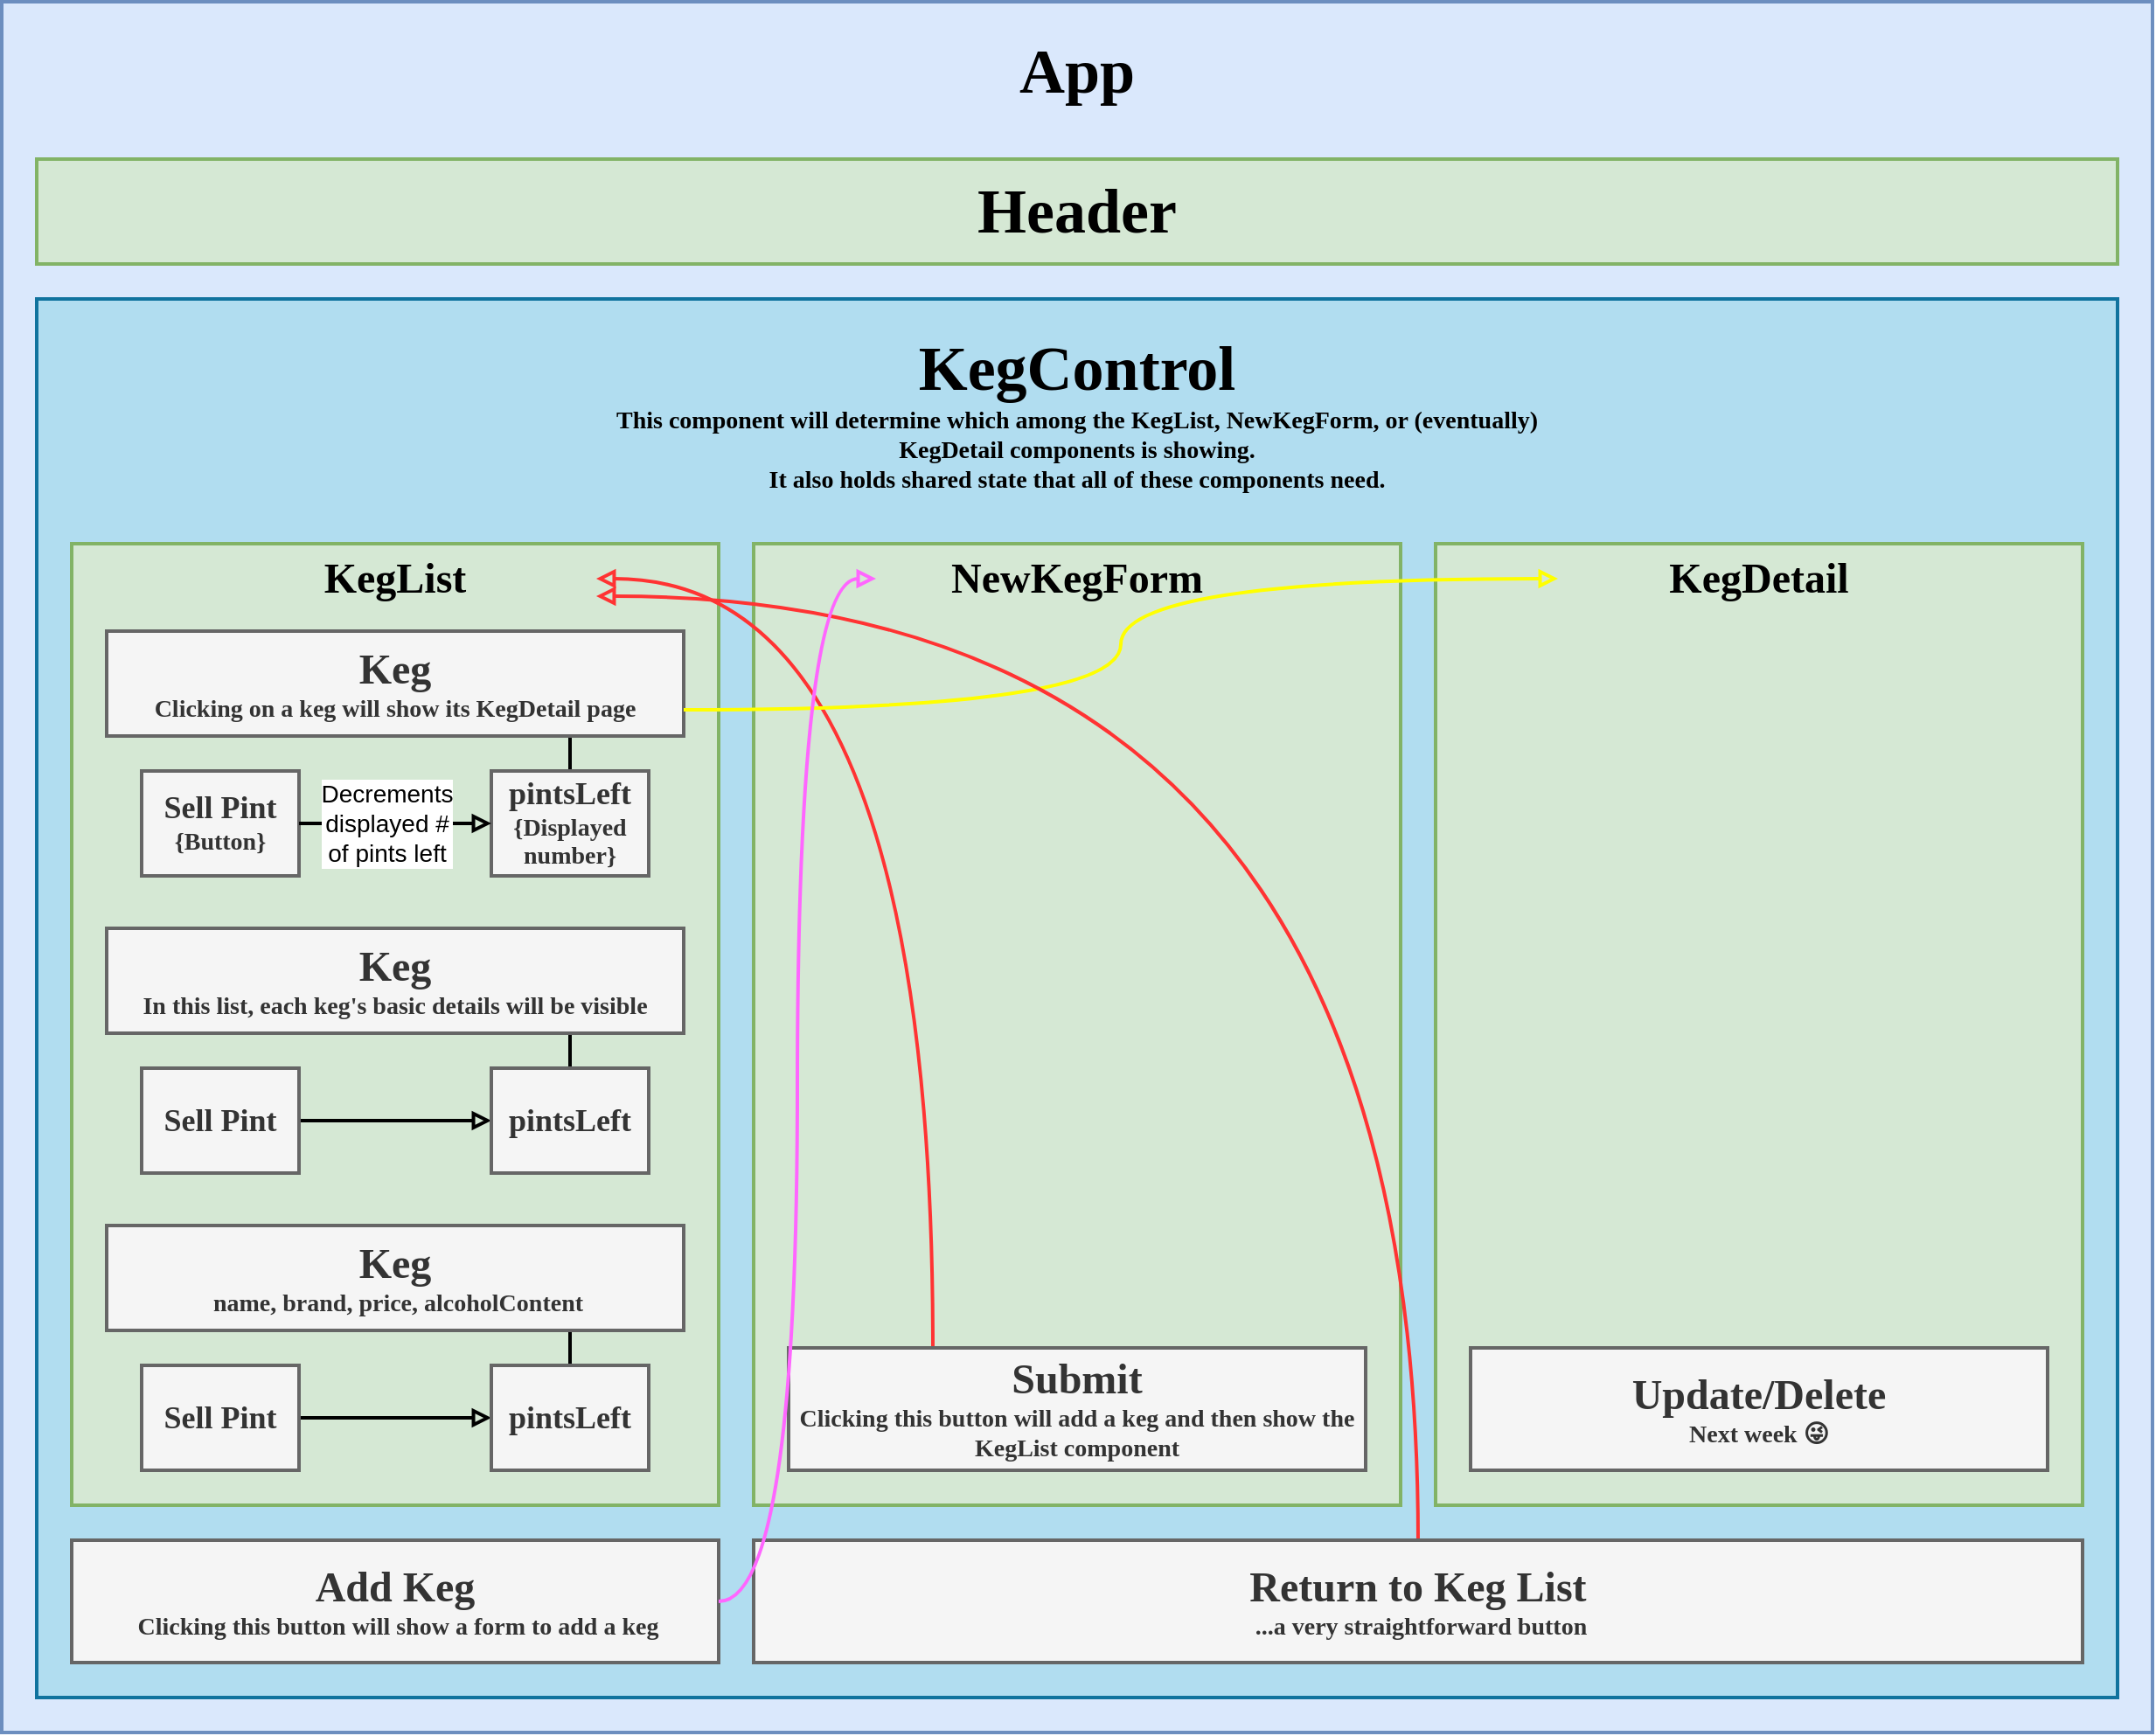 <mxfile version="14.1.8" type="device"><diagram id="mD3gllbiSejDzujtqncb" name="Page-1"><mxGraphModel dx="3162" dy="1222" grid="1" gridSize="10" guides="1" tooltips="1" connect="1" arrows="1" fold="1" page="1" pageScale="1" pageWidth="1100" pageHeight="850" math="0" shadow="0"><root><mxCell id="0"/><mxCell id="1" parent="0"/><mxCell id="A_Lu4U9Y8x8mx7G1ReFX-2" value="" style="rounded=0;whiteSpace=wrap;html=1;strokeWidth=2;glass=0;sketch=0;shadow=0;fillColor=#dae8fc;strokeColor=#6c8ebf;" parent="1" vertex="1"><mxGeometry x="-10" y="10" width="1230" height="990" as="geometry"/></mxCell><mxCell id="A_Lu4U9Y8x8mx7G1ReFX-15" value="" style="rounded=0;whiteSpace=wrap;html=1;shadow=0;glass=0;sketch=0;strokeWidth=2;fillColor=#b1ddf0;strokeColor=#10739e;" parent="1" vertex="1"><mxGeometry x="10" y="180" width="1190" height="800" as="geometry"/></mxCell><mxCell id="A_Lu4U9Y8x8mx7G1ReFX-3" value="&lt;font data-font-src=&quot;https://fonts.googleapis.com/css?family=Roboto&quot; style=&quot;font-size: 36px&quot; face=&quot;gill sans mt&quot;&gt;&lt;b&gt;App&lt;/b&gt;&lt;/font&gt;" style="text;html=1;strokeColor=none;fillColor=none;align=center;verticalAlign=middle;whiteSpace=wrap;rounded=0;" parent="1" vertex="1"><mxGeometry x="555" y="10" width="100" height="80" as="geometry"/></mxCell><mxCell id="A_Lu4U9Y8x8mx7G1ReFX-4" value="" style="rounded=0;whiteSpace=wrap;html=1;shadow=0;glass=0;sketch=0;strokeWidth=2;fillColor=#d5e8d4;strokeColor=#82b366;" parent="1" vertex="1"><mxGeometry x="10" y="100" width="1190" height="60" as="geometry"/></mxCell><mxCell id="A_Lu4U9Y8x8mx7G1ReFX-5" value="&lt;font data-font-src=&quot;https://fonts.googleapis.com/css?family=Roboto&quot; style=&quot;font-size: 36px&quot; face=&quot;gill sans mt&quot;&gt;&lt;b&gt;Header&lt;/b&gt;&lt;/font&gt;" style="text;html=1;strokeColor=none;fillColor=none;align=center;verticalAlign=middle;whiteSpace=wrap;rounded=0;" parent="1" vertex="1"><mxGeometry x="555" y="90" width="100" height="80" as="geometry"/></mxCell><mxCell id="A_Lu4U9Y8x8mx7G1ReFX-6" value="" style="rounded=0;whiteSpace=wrap;html=1;shadow=0;glass=0;sketch=0;strokeWidth=2;fillColor=#d5e8d4;strokeColor=#82b366;" parent="1" vertex="1"><mxGeometry x="30" y="320" width="370" height="550" as="geometry"/></mxCell><mxCell id="A_Lu4U9Y8x8mx7G1ReFX-7" value="&lt;font data-font-src=&quot;https://fonts.googleapis.com/css?family=Roboto&quot; style=&quot;font-size: 24px&quot; face=&quot;gill sans mt&quot;&gt;&lt;b&gt;KegList&lt;/b&gt;&lt;/font&gt;" style="text;html=1;strokeColor=none;fillColor=none;align=center;verticalAlign=middle;whiteSpace=wrap;rounded=0;" parent="1" vertex="1"><mxGeometry x="100" y="320" width="230" height="40" as="geometry"/></mxCell><mxCell id="A_Lu4U9Y8x8mx7G1ReFX-28" style="edgeStyle=orthogonalEdgeStyle;rounded=0;orthogonalLoop=1;jettySize=auto;html=1;exitX=0.75;exitY=1;exitDx=0;exitDy=0;entryX=0.5;entryY=0;entryDx=0;entryDy=0;endArrow=none;endFill=0;strokeWidth=2;" parent="1" source="A_Lu4U9Y8x8mx7G1ReFX-8" target="A_Lu4U9Y8x8mx7G1ReFX-22" edge="1"><mxGeometry relative="1" as="geometry"/></mxCell><mxCell id="A_Lu4U9Y8x8mx7G1ReFX-8" value="&lt;font face=&quot;gill sans mt&quot; data-font-src=&quot;https://fonts.googleapis.com/css?family=Roboto&quot;&gt;&lt;b&gt;&lt;span style=&quot;font-size: 24px&quot;&gt;Keg&lt;/span&gt;&lt;br&gt;&lt;font style=&quot;font-size: 14px&quot;&gt;Clicking on a keg will show its KegDetail page&lt;/font&gt;&lt;br&gt;&lt;/b&gt;&lt;/font&gt;" style="rounded=0;whiteSpace=wrap;html=1;shadow=0;glass=0;sketch=0;strokeWidth=2;fillColor=#f5f5f5;strokeColor=#666666;fontColor=#333333;" parent="1" vertex="1"><mxGeometry x="50" y="370" width="330" height="60" as="geometry"/></mxCell><mxCell id="A_Lu4U9Y8x8mx7G1ReFX-34" style="edgeStyle=orthogonalEdgeStyle;rounded=0;orthogonalLoop=1;jettySize=auto;html=1;exitX=0.75;exitY=1;exitDx=0;exitDy=0;entryX=0.5;entryY=0;entryDx=0;entryDy=0;endArrow=none;endFill=0;strokeWidth=2;" parent="1" source="A_Lu4U9Y8x8mx7G1ReFX-9" target="A_Lu4U9Y8x8mx7G1ReFX-32" edge="1"><mxGeometry relative="1" as="geometry"/></mxCell><mxCell id="A_Lu4U9Y8x8mx7G1ReFX-9" value="&lt;font face=&quot;gill sans mt&quot; data-font-src=&quot;https://fonts.googleapis.com/css?family=Roboto&quot;&gt;&lt;b&gt;&lt;span style=&quot;font-size: 24px&quot;&gt;Keg&lt;/span&gt;&lt;br&gt;&lt;font style=&quot;font-size: 14px&quot;&gt;In this list, each keg's basic details will be visible&lt;/font&gt;&lt;br&gt;&lt;/b&gt;&lt;/font&gt;" style="rounded=0;whiteSpace=wrap;html=1;shadow=0;glass=0;sketch=0;strokeWidth=2;fillColor=#f5f5f5;strokeColor=#666666;fontColor=#333333;" parent="1" vertex="1"><mxGeometry x="50" y="540" width="330" height="60" as="geometry"/></mxCell><mxCell id="A_Lu4U9Y8x8mx7G1ReFX-38" style="edgeStyle=orthogonalEdgeStyle;rounded=0;orthogonalLoop=1;jettySize=auto;html=1;exitX=0.75;exitY=1;exitDx=0;exitDy=0;entryX=0.5;entryY=0;entryDx=0;entryDy=0;endArrow=none;endFill=0;strokeWidth=2;" parent="1" source="A_Lu4U9Y8x8mx7G1ReFX-10" target="A_Lu4U9Y8x8mx7G1ReFX-36" edge="1"><mxGeometry relative="1" as="geometry"/></mxCell><mxCell id="A_Lu4U9Y8x8mx7G1ReFX-10" value="&lt;font data-font-src=&quot;https://fonts.googleapis.com/css?family=Roboto&quot;&gt;&lt;b&gt;&lt;span style=&quot;font-family: &amp;#34;gill sans mt&amp;#34; ; font-size: 24px&quot;&gt;Keg&lt;/span&gt;&lt;br&gt;&lt;font face=&quot;Consolas&quot; data-font-src=&quot;https://fonts.googleapis.com/css?family=Consolas&quot; style=&quot;font-size: 14px&quot;&gt;&amp;nbsp;name, brand, price, alcoholContent&lt;/font&gt;&lt;br&gt;&lt;/b&gt;&lt;/font&gt;" style="rounded=0;whiteSpace=wrap;html=1;shadow=0;glass=0;sketch=0;strokeWidth=2;fillColor=#f5f5f5;strokeColor=#666666;fontColor=#333333;" parent="1" vertex="1"><mxGeometry x="50" y="710" width="330" height="60" as="geometry"/></mxCell><mxCell id="A_Lu4U9Y8x8mx7G1ReFX-11" value="&lt;font face=&quot;gill sans mt&quot; data-font-src=&quot;https://fonts.googleapis.com/css?family=Roboto&quot;&gt;&lt;b&gt;&lt;span style=&quot;font-size: 24px&quot;&gt;Add Keg&lt;/span&gt;&lt;br&gt;&lt;font style=&quot;font-size: 14px&quot;&gt;&amp;nbsp;Clicking this button will show a form to add a keg&lt;/font&gt;&lt;br&gt;&lt;/b&gt;&lt;/font&gt;" style="rounded=0;whiteSpace=wrap;html=1;shadow=0;glass=0;sketch=0;strokeWidth=2;fillColor=#f5f5f5;strokeColor=#666666;fontColor=#333333;" parent="1" vertex="1"><mxGeometry x="30" y="890" width="370" height="70" as="geometry"/></mxCell><mxCell id="A_Lu4U9Y8x8mx7G1ReFX-12" value="" style="rounded=0;whiteSpace=wrap;html=1;shadow=0;glass=0;sketch=0;strokeWidth=2;fillColor=#d5e8d4;strokeColor=#82b366;" parent="1" vertex="1"><mxGeometry x="420" y="320" width="370" height="550" as="geometry"/></mxCell><mxCell id="A_Lu4U9Y8x8mx7G1ReFX-13" value="&lt;font face=&quot;gill sans mt&quot;&gt;&lt;span style=&quot;font-size: 24px&quot;&gt;&lt;b&gt;NewKegForm&lt;/b&gt;&lt;/span&gt;&lt;/font&gt;" style="text;html=1;strokeColor=none;fillColor=none;align=center;verticalAlign=middle;whiteSpace=wrap;rounded=0;" parent="1" vertex="1"><mxGeometry x="490" y="320" width="230" height="40" as="geometry"/></mxCell><mxCell id="tBmkIDpBMaIpLx1TP0lp-1" style="edgeStyle=orthogonalEdgeStyle;rounded=0;orthogonalLoop=1;jettySize=auto;html=1;exitX=0.25;exitY=0;exitDx=0;exitDy=0;entryX=1;entryY=0.5;entryDx=0;entryDy=0;startArrow=none;startFill=0;endArrow=block;endFill=0;strokeWidth=2;curved=1;fillColor=#fad9d5;strokeColor=#FF3333;" edge="1" parent="1" source="A_Lu4U9Y8x8mx7G1ReFX-14" target="A_Lu4U9Y8x8mx7G1ReFX-7"><mxGeometry relative="1" as="geometry"/></mxCell><mxCell id="A_Lu4U9Y8x8mx7G1ReFX-14" value="&lt;font face=&quot;gill sans mt&quot; data-font-src=&quot;https://fonts.googleapis.com/css?family=Roboto&quot;&gt;&lt;b&gt;&lt;span style=&quot;font-size: 24px&quot;&gt;Submit&lt;/span&gt;&lt;br&gt;&lt;font style=&quot;font-size: 14px&quot;&gt;Clicking this button will add a keg and then show the KegList component&lt;/font&gt;&lt;br&gt;&lt;/b&gt;&lt;/font&gt;" style="rounded=0;whiteSpace=wrap;html=1;shadow=0;glass=0;sketch=0;strokeWidth=2;fillColor=#f5f5f5;strokeColor=#666666;fontColor=#333333;" parent="1" vertex="1"><mxGeometry x="440" y="780" width="330" height="70" as="geometry"/></mxCell><mxCell id="A_Lu4U9Y8x8mx7G1ReFX-16" value="&lt;font data-font-src=&quot;https://fonts.googleapis.com/css?family=Roboto&quot; face=&quot;gill sans mt&quot;&gt;&lt;b&gt;&lt;span style=&quot;font-size: 36px&quot;&gt;KegControl&lt;/span&gt;&lt;br&gt;&lt;font style=&quot;font-size: 14px&quot;&gt;&lt;font&gt;This component will determine which among the KegList, NewKegForm, or (eventually) KegDetail components is showing.&lt;br&gt;&lt;/font&gt;&lt;font&gt;It also holds shared state that all of these components need.&lt;/font&gt;&lt;/font&gt;&lt;br&gt;&lt;/b&gt;&lt;/font&gt;" style="text;html=1;strokeColor=none;fillColor=none;align=center;verticalAlign=middle;whiteSpace=wrap;rounded=0;" parent="1" vertex="1"><mxGeometry x="325" y="170" width="560" height="150" as="geometry"/></mxCell><mxCell id="A_Lu4U9Y8x8mx7G1ReFX-17" value="" style="rounded=0;whiteSpace=wrap;html=1;shadow=0;glass=0;sketch=0;strokeWidth=2;fillColor=#d5e8d4;strokeColor=#82b366;" parent="1" vertex="1"><mxGeometry x="810" y="320" width="370" height="550" as="geometry"/></mxCell><mxCell id="A_Lu4U9Y8x8mx7G1ReFX-18" value="&lt;font face=&quot;gill sans mt&quot; data-font-src=&quot;https://fonts.googleapis.com/css?family=Roboto&quot;&gt;&lt;b&gt;&lt;span style=&quot;font-size: 24px&quot;&gt;Update/Delete&lt;/span&gt;&lt;br&gt;&lt;font style=&quot;font-size: 14px&quot;&gt;Next week 😜&lt;/font&gt;&lt;br&gt;&lt;/b&gt;&lt;/font&gt;" style="rounded=0;whiteSpace=wrap;html=1;shadow=0;glass=0;sketch=0;strokeWidth=2;fillColor=#f5f5f5;strokeColor=#666666;fontColor=#333333;" parent="1" vertex="1"><mxGeometry x="830" y="780" width="330" height="70" as="geometry"/></mxCell><mxCell id="A_Lu4U9Y8x8mx7G1ReFX-19" value="&lt;font face=&quot;gill sans mt&quot;&gt;&lt;span style=&quot;font-size: 24px&quot;&gt;&lt;b&gt;KegDetail&lt;/b&gt;&lt;/span&gt;&lt;/font&gt;" style="text;html=1;strokeColor=none;fillColor=none;align=center;verticalAlign=middle;whiteSpace=wrap;rounded=0;" parent="1" vertex="1"><mxGeometry x="880" y="320" width="230" height="40" as="geometry"/></mxCell><mxCell id="A_Lu4U9Y8x8mx7G1ReFX-22" value="&lt;font face=&quot;gill sans mt&quot; data-font-src=&quot;https://fonts.googleapis.com/css?family=Roboto&quot;&gt;&lt;b&gt;&lt;font style=&quot;font-size: 18px&quot;&gt;pintsLeft&lt;br&gt;&lt;/font&gt;&lt;font style=&quot;font-size: 14px&quot;&gt;{Displayed number}&lt;/font&gt;&lt;br&gt;&lt;/b&gt;&lt;/font&gt;" style="rounded=0;whiteSpace=wrap;html=1;shadow=0;glass=0;sketch=0;strokeWidth=2;fillColor=#f5f5f5;strokeColor=#666666;fontColor=#333333;" parent="1" vertex="1"><mxGeometry x="270" y="450" width="90" height="60" as="geometry"/></mxCell><mxCell id="A_Lu4U9Y8x8mx7G1ReFX-23" value="&lt;font face=&quot;gill sans mt&quot; data-font-src=&quot;https://fonts.googleapis.com/css?family=Roboto&quot;&gt;&lt;b&gt;&lt;font style=&quot;font-size: 18px&quot;&gt;Sell Pint&lt;br&gt;&lt;/font&gt;&lt;font style=&quot;font-size: 14px&quot;&gt;{Button}&lt;/font&gt;&lt;br&gt;&lt;/b&gt;&lt;/font&gt;" style="rounded=0;whiteSpace=wrap;html=1;shadow=0;glass=0;sketch=0;strokeWidth=2;fillColor=#f5f5f5;strokeColor=#666666;fontColor=#333333;" parent="1" vertex="1"><mxGeometry x="70" y="450" width="90" height="60" as="geometry"/></mxCell><mxCell id="A_Lu4U9Y8x8mx7G1ReFX-31" style="edgeStyle=orthogonalEdgeStyle;rounded=0;orthogonalLoop=1;jettySize=auto;html=1;exitX=0;exitY=0.5;exitDx=0;exitDy=0;entryX=1;entryY=0.5;entryDx=0;entryDy=0;endArrow=none;endFill=0;strokeWidth=2;startArrow=block;startFill=0;" parent="1" source="A_Lu4U9Y8x8mx7G1ReFX-32" target="A_Lu4U9Y8x8mx7G1ReFX-33" edge="1"><mxGeometry relative="1" as="geometry"/></mxCell><mxCell id="A_Lu4U9Y8x8mx7G1ReFX-32" value="&lt;font face=&quot;gill sans mt&quot; data-font-src=&quot;https://fonts.googleapis.com/css?family=Roboto&quot;&gt;&lt;b&gt;&lt;font style=&quot;font-size: 18px&quot;&gt;pintsLeft&lt;/font&gt;&lt;br&gt;&lt;/b&gt;&lt;/font&gt;" style="rounded=0;whiteSpace=wrap;html=1;shadow=0;glass=0;sketch=0;strokeWidth=2;fillColor=#f5f5f5;strokeColor=#666666;fontColor=#333333;" parent="1" vertex="1"><mxGeometry x="270" y="620" width="90" height="60" as="geometry"/></mxCell><mxCell id="A_Lu4U9Y8x8mx7G1ReFX-33" value="&lt;font face=&quot;gill sans mt&quot; data-font-src=&quot;https://fonts.googleapis.com/css?family=Roboto&quot;&gt;&lt;b&gt;&lt;font style=&quot;font-size: 18px&quot;&gt;Sell Pint&lt;/font&gt;&lt;br&gt;&lt;/b&gt;&lt;/font&gt;" style="rounded=0;whiteSpace=wrap;html=1;shadow=0;glass=0;sketch=0;strokeWidth=2;fillColor=#f5f5f5;strokeColor=#666666;fontColor=#333333;" parent="1" vertex="1"><mxGeometry x="70" y="620" width="90" height="60" as="geometry"/></mxCell><mxCell id="A_Lu4U9Y8x8mx7G1ReFX-35" style="edgeStyle=orthogonalEdgeStyle;rounded=0;orthogonalLoop=1;jettySize=auto;html=1;exitX=0;exitY=0.5;exitDx=0;exitDy=0;entryX=1;entryY=0.5;entryDx=0;entryDy=0;endArrow=none;endFill=0;strokeWidth=2;startArrow=block;startFill=0;" parent="1" source="A_Lu4U9Y8x8mx7G1ReFX-36" target="A_Lu4U9Y8x8mx7G1ReFX-37" edge="1"><mxGeometry relative="1" as="geometry"/></mxCell><mxCell id="A_Lu4U9Y8x8mx7G1ReFX-36" value="&lt;font face=&quot;gill sans mt&quot; data-font-src=&quot;https://fonts.googleapis.com/css?family=Roboto&quot;&gt;&lt;b&gt;&lt;font style=&quot;font-size: 18px&quot;&gt;pintsLeft&lt;/font&gt;&lt;br&gt;&lt;/b&gt;&lt;/font&gt;" style="rounded=0;whiteSpace=wrap;html=1;shadow=0;glass=0;sketch=0;strokeWidth=2;fillColor=#f5f5f5;strokeColor=#666666;fontColor=#333333;" parent="1" vertex="1"><mxGeometry x="270" y="790" width="90" height="60" as="geometry"/></mxCell><mxCell id="A_Lu4U9Y8x8mx7G1ReFX-37" value="&lt;font face=&quot;gill sans mt&quot; data-font-src=&quot;https://fonts.googleapis.com/css?family=Roboto&quot;&gt;&lt;b&gt;&lt;font style=&quot;font-size: 18px&quot;&gt;Sell Pint&lt;/font&gt;&lt;br&gt;&lt;/b&gt;&lt;/font&gt;" style="rounded=0;whiteSpace=wrap;html=1;shadow=0;glass=0;sketch=0;strokeWidth=2;fillColor=#f5f5f5;strokeColor=#666666;fontColor=#333333;" parent="1" vertex="1"><mxGeometry x="70" y="790" width="90" height="60" as="geometry"/></mxCell><mxCell id="A_Lu4U9Y8x8mx7G1ReFX-39" style="edgeStyle=orthogonalEdgeStyle;rounded=0;orthogonalLoop=1;jettySize=auto;html=1;exitX=1;exitY=0.75;exitDx=0;exitDy=0;entryX=0;entryY=0.5;entryDx=0;entryDy=0;endArrow=block;endFill=0;strokeWidth=2;curved=1;strokeColor=#FFFF00;" parent="1" source="A_Lu4U9Y8x8mx7G1ReFX-8" target="A_Lu4U9Y8x8mx7G1ReFX-19" edge="1"><mxGeometry relative="1" as="geometry"><Array as="points"><mxPoint x="630" y="415"/><mxPoint x="630" y="340"/></Array></mxGeometry></mxCell><mxCell id="A_Lu4U9Y8x8mx7G1ReFX-29" value="&lt;font style=&quot;font-size: 14px&quot;&gt;Decrements&lt;br&gt;displayed #&lt;br&gt;of pints left&lt;/font&gt;" style="edgeStyle=orthogonalEdgeStyle;rounded=0;orthogonalLoop=1;jettySize=auto;html=1;exitX=0;exitY=0.5;exitDx=0;exitDy=0;entryX=1;entryY=0.5;entryDx=0;entryDy=0;endArrow=none;endFill=0;strokeWidth=2;startArrow=block;startFill=0;" parent="1" source="A_Lu4U9Y8x8mx7G1ReFX-22" target="A_Lu4U9Y8x8mx7G1ReFX-23" edge="1"><mxGeometry x="0.091" relative="1" as="geometry"><mxPoint as="offset"/></mxGeometry></mxCell><mxCell id="tBmkIDpBMaIpLx1TP0lp-4" style="edgeStyle=orthogonalEdgeStyle;curved=1;rounded=0;orthogonalLoop=1;jettySize=auto;html=1;exitX=0.5;exitY=0;exitDx=0;exitDy=0;entryX=1;entryY=0.75;entryDx=0;entryDy=0;startArrow=none;startFill=0;endArrow=block;endFill=0;strokeColor=#FF3333;strokeWidth=2;" edge="1" parent="1" source="tBmkIDpBMaIpLx1TP0lp-3" target="A_Lu4U9Y8x8mx7G1ReFX-7"><mxGeometry relative="1" as="geometry"/></mxCell><mxCell id="tBmkIDpBMaIpLx1TP0lp-3" value="&lt;font face=&quot;gill sans mt&quot; data-font-src=&quot;https://fonts.googleapis.com/css?family=Roboto&quot;&gt;&lt;b&gt;&lt;span style=&quot;font-size: 24px&quot;&gt;Return to Keg List&lt;/span&gt;&lt;br&gt;&lt;font style=&quot;font-size: 14px&quot;&gt;&amp;nbsp;...a very straightforward button&lt;/font&gt;&lt;br&gt;&lt;/b&gt;&lt;/font&gt;" style="rounded=0;whiteSpace=wrap;html=1;shadow=0;glass=0;sketch=0;strokeWidth=2;fillColor=#f5f5f5;strokeColor=#666666;fontColor=#333333;" vertex="1" parent="1"><mxGeometry x="420" y="890" width="760" height="70" as="geometry"/></mxCell><mxCell id="tBmkIDpBMaIpLx1TP0lp-2" style="edgeStyle=orthogonalEdgeStyle;curved=1;rounded=0;orthogonalLoop=1;jettySize=auto;html=1;exitX=1;exitY=0.5;exitDx=0;exitDy=0;entryX=0;entryY=0.5;entryDx=0;entryDy=0;startArrow=none;startFill=0;endArrow=block;endFill=0;strokeColor=#FF66FF;strokeWidth=2;" edge="1" parent="1" source="A_Lu4U9Y8x8mx7G1ReFX-11" target="A_Lu4U9Y8x8mx7G1ReFX-13"><mxGeometry relative="1" as="geometry"/></mxCell></root></mxGraphModel></diagram></mxfile>